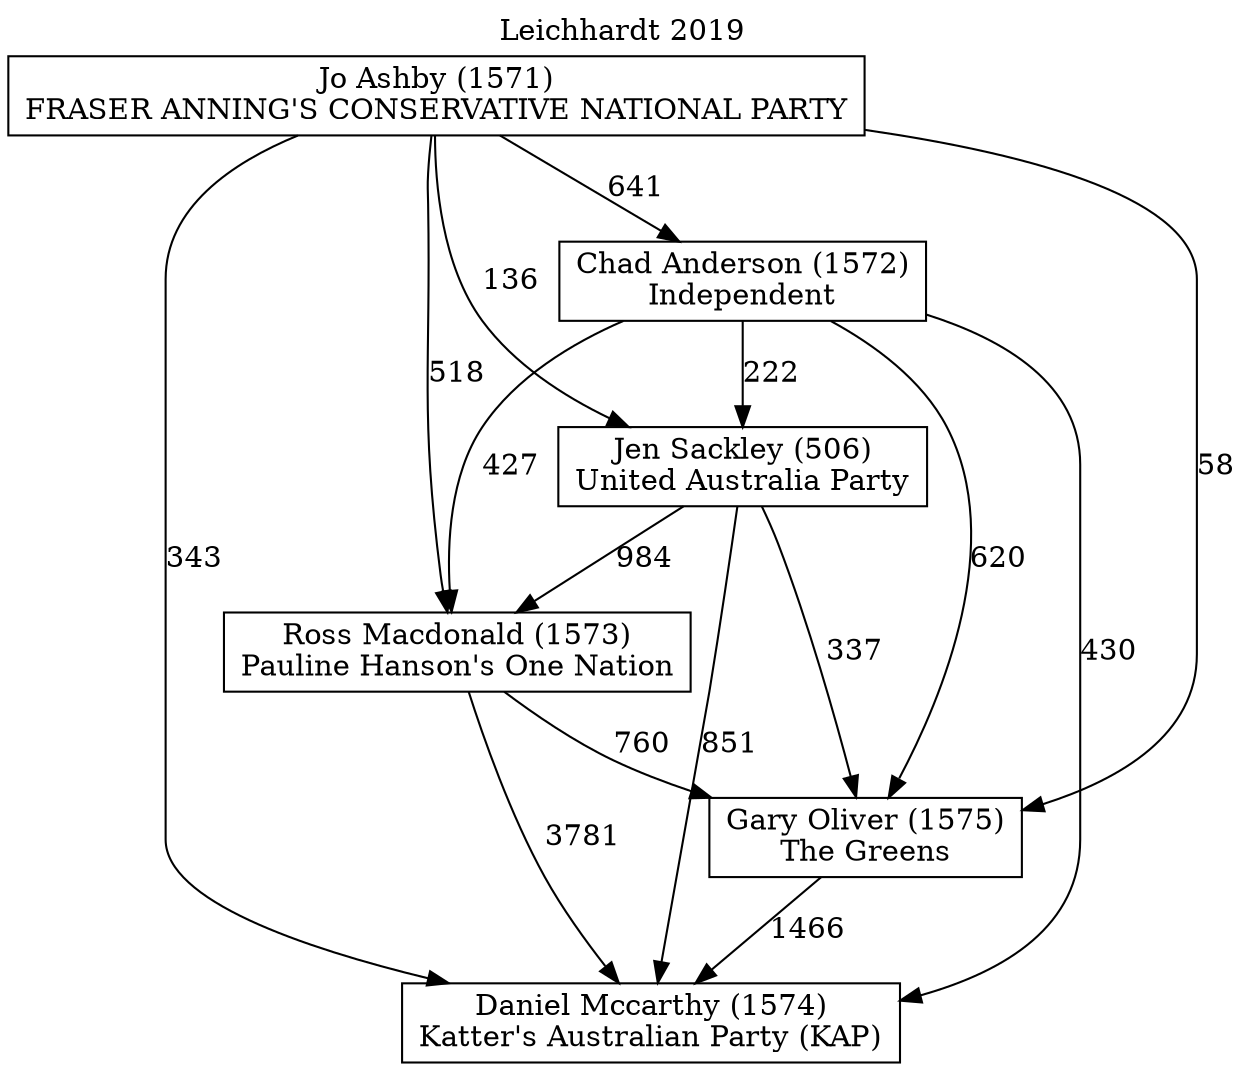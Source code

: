 // House preference flow
digraph "Daniel Mccarthy (1574)_Leichhardt_2019" {
	graph [label="Leichhardt 2019" labelloc=t mclimit=10]
	node [shape=box]
	"Daniel Mccarthy (1574)" [label="Daniel Mccarthy (1574)
Katter's Australian Party (KAP)"]
	"Gary Oliver (1575)" [label="Gary Oliver (1575)
The Greens"]
	"Ross Macdonald (1573)" [label="Ross Macdonald (1573)
Pauline Hanson's One Nation"]
	"Jen Sackley (506)" [label="Jen Sackley (506)
United Australia Party"]
	"Chad Anderson (1572)" [label="Chad Anderson (1572)
Independent"]
	"Jo Ashby (1571)" [label="Jo Ashby (1571)
FRASER ANNING'S CONSERVATIVE NATIONAL PARTY"]
	"Gary Oliver (1575)" -> "Daniel Mccarthy (1574)" [label=1466]
	"Ross Macdonald (1573)" -> "Gary Oliver (1575)" [label=760]
	"Jen Sackley (506)" -> "Ross Macdonald (1573)" [label=984]
	"Chad Anderson (1572)" -> "Jen Sackley (506)" [label=222]
	"Jo Ashby (1571)" -> "Chad Anderson (1572)" [label=641]
	"Ross Macdonald (1573)" -> "Daniel Mccarthy (1574)" [label=3781]
	"Jen Sackley (506)" -> "Daniel Mccarthy (1574)" [label=851]
	"Chad Anderson (1572)" -> "Daniel Mccarthy (1574)" [label=430]
	"Jo Ashby (1571)" -> "Daniel Mccarthy (1574)" [label=343]
	"Jo Ashby (1571)" -> "Jen Sackley (506)" [label=136]
	"Chad Anderson (1572)" -> "Ross Macdonald (1573)" [label=427]
	"Jo Ashby (1571)" -> "Ross Macdonald (1573)" [label=518]
	"Jen Sackley (506)" -> "Gary Oliver (1575)" [label=337]
	"Chad Anderson (1572)" -> "Gary Oliver (1575)" [label=620]
	"Jo Ashby (1571)" -> "Gary Oliver (1575)" [label=58]
}
